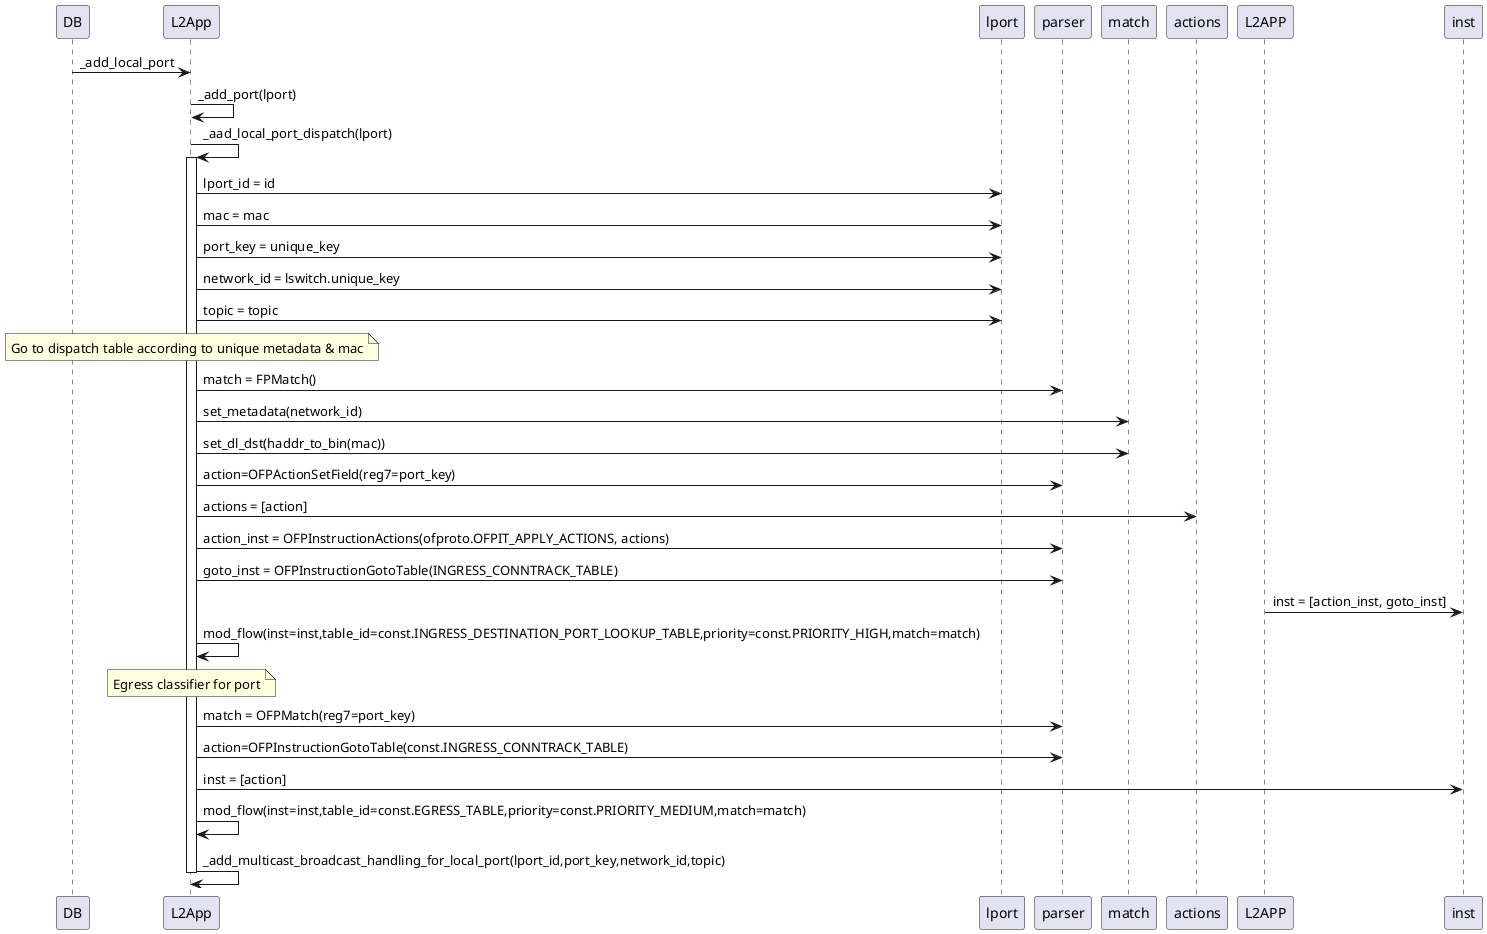 @startuml logical port bind local
DB->L2App:_add_local_port
L2App->L2App:_add_port(lport)
L2App->L2App:_aad_local_port_dispatch(lport)
activate L2App
L2App->lport:lport_id = id
L2App->lport:mac = mac
L2App->lport:port_key = unique_key
L2App->lport:network_id = lswitch.unique_key
L2App->lport:topic = topic

note over L2App
    Go to dispatch table according to unique metadata & mac
end note
L2App->parser:        match = FPMatch()
L2App->match:set_metadata(network_id)
L2App->match:set_dl_dst(haddr_to_bin(mac))
L2App->parser:action=OFPActionSetField(reg7=port_key)
L2App->actions: actions = [action]
L2App->parser:action_inst = OFPInstructionActions(ofproto.OFPIT_APPLY_ACTIONS, actions)
L2App->parser:goto_inst = OFPInstructionGotoTable(INGRESS_CONNTRACK_TABLE)
L2APP->inst: inst = [action_inst, goto_inst]
L2App->L2App:mod_flow(inst=inst,table_id=const.INGRESS_DESTINATION_PORT_LOOKUP_TABLE,priority=const.PRIORITY_HIGH,match=match)

note over L2App
    Egress classifier for port
end note
L2App->parser:match = OFPMatch(reg7=port_key)
L2App->parser:action=OFPInstructionGotoTable(const.INGRESS_CONNTRACK_TABLE)
L2App->inst:inst = [action]
L2App->L2App:mod_flow(inst=inst,table_id=const.EGRESS_TABLE,priority=const.PRIORITY_MEDIUM,match=match)
L2App->L2App:_add_multicast_broadcast_handling_for_local_port(lport_id,port_key,network_id,topic)
deactivate
@enduml